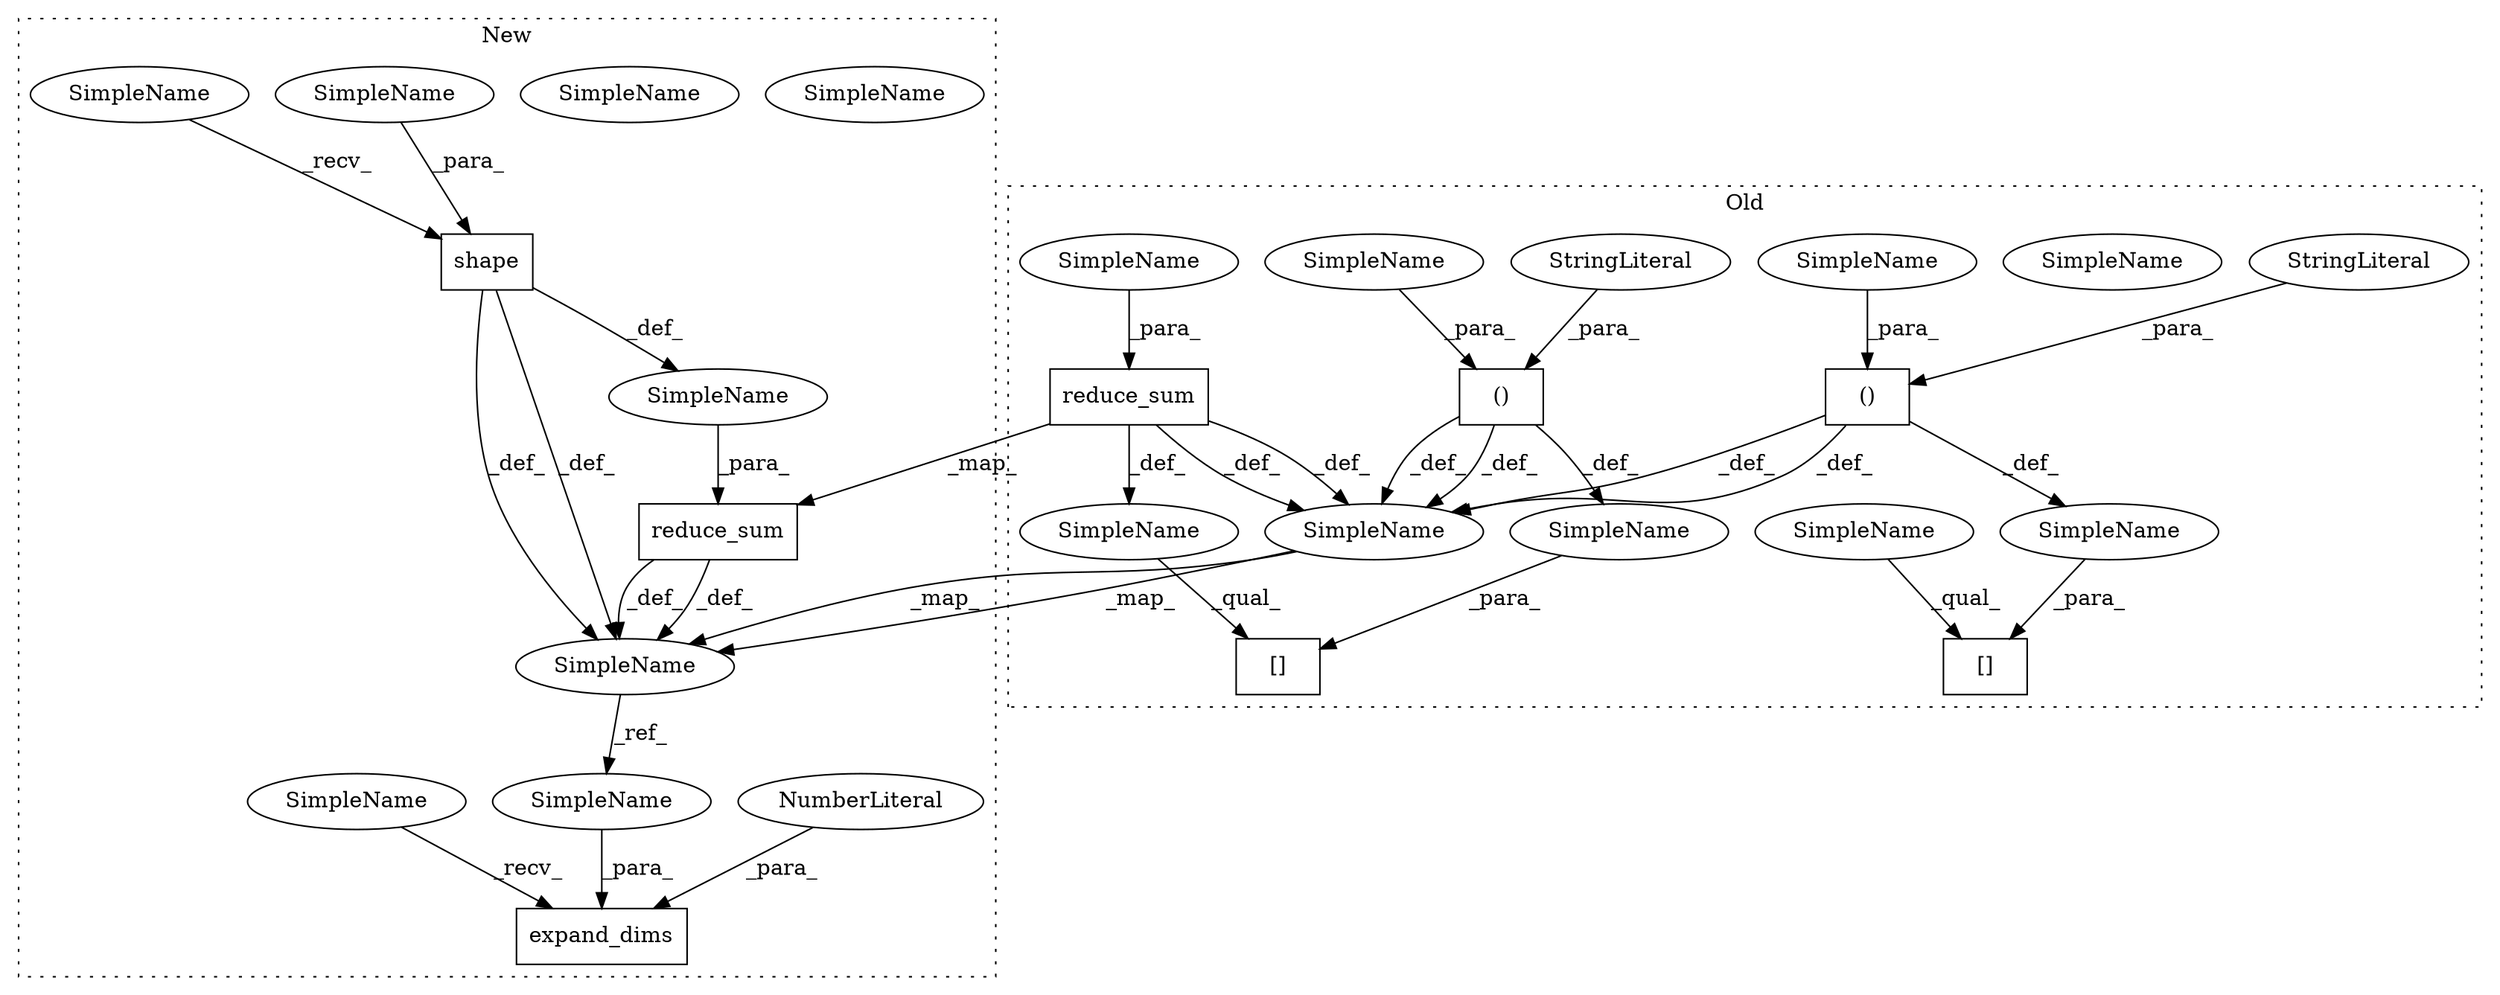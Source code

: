 digraph G {
subgraph cluster0 {
1 [label="reduce_sum" a="32" s="4037,4065" l="11,1" shape="box"];
3 [label="SimpleName" a="42" s="" l="" shape="ellipse"];
5 [label="SimpleName" a="42" s="3969" l="4" shape="ellipse"];
8 [label="SimpleName" a="42" s="3969" l="4" shape="ellipse"];
10 [label="()" a="106" s="3988" l="33" shape="box"];
11 [label="[]" a="2" s="3975,4021" l="13,2" shape="box"];
12 [label="()" a="106" s="4074" l="33" shape="box"];
13 [label="[]" a="2" s="4026,4107" l="48,2" shape="box"];
17 [label="SimpleName" a="42" s="" l="" shape="ellipse"];
18 [label="SimpleName" a="42" s="" l="" shape="ellipse"];
19 [label="SimpleName" a="42" s="" l="" shape="ellipse"];
20 [label="StringLiteral" a="45" s="4005" l="16" shape="ellipse"];
21 [label="StringLiteral" a="45" s="4091" l="16" shape="ellipse"];
24 [label="SimpleName" a="42" s="3988" l="4" shape="ellipse"];
25 [label="SimpleName" a="42" s="4074" l="4" shape="ellipse"];
26 [label="SimpleName" a="42" s="3975" l="5" shape="ellipse"];
label = "Old";
style="dotted";
}
subgraph cluster1 {
2 [label="reduce_sum" a="32" s="3915,3943" l="11,1" shape="box"];
4 [label="SimpleName" a="42" s="" l="" shape="ellipse"];
6 [label="SimpleName" a="42" s="3890" l="4" shape="ellipse"];
7 [label="SimpleName" a="42" s="3890" l="4" shape="ellipse"];
9 [label="shape" a="32" s="3178,3185" l="6,1" shape="box"];
14 [label="expand_dims" a="32" s="3969,3987" l="12,1" shape="box"];
15 [label="NumberLiteral" a="34" s="3986" l="1" shape="ellipse"];
16 [label="SimpleName" a="42" s="3195" l="5" shape="ellipse"];
22 [label="SimpleName" a="42" s="3184" l="1" shape="ellipse"];
23 [label="SimpleName" a="42" s="3981" l="4" shape="ellipse"];
27 [label="SimpleName" a="42" s="3167" l="10" shape="ellipse"];
28 [label="SimpleName" a="42" s="3958" l="10" shape="ellipse"];
label = "New";
style="dotted";
}
1 -> 8 [label="_def_"];
1 -> 2 [label="_map_"];
1 -> 8 [label="_def_"];
1 -> 17 [label="_def_"];
2 -> 7 [label="_def_"];
2 -> 7 [label="_def_"];
3 -> 1 [label="_para_"];
4 -> 2 [label="_para_"];
7 -> 23 [label="_ref_"];
8 -> 7 [label="_map_"];
8 -> 7 [label="_map_"];
9 -> 7 [label="_def_"];
9 -> 7 [label="_def_"];
9 -> 4 [label="_def_"];
10 -> 8 [label="_def_"];
10 -> 8 [label="_def_"];
10 -> 19 [label="_def_"];
12 -> 18 [label="_def_"];
12 -> 8 [label="_def_"];
12 -> 8 [label="_def_"];
15 -> 14 [label="_para_"];
17 -> 13 [label="_qual_"];
18 -> 13 [label="_para_"];
19 -> 11 [label="_para_"];
20 -> 10 [label="_para_"];
21 -> 12 [label="_para_"];
22 -> 9 [label="_para_"];
23 -> 14 [label="_para_"];
24 -> 10 [label="_para_"];
25 -> 12 [label="_para_"];
26 -> 11 [label="_qual_"];
27 -> 9 [label="_recv_"];
28 -> 14 [label="_recv_"];
}